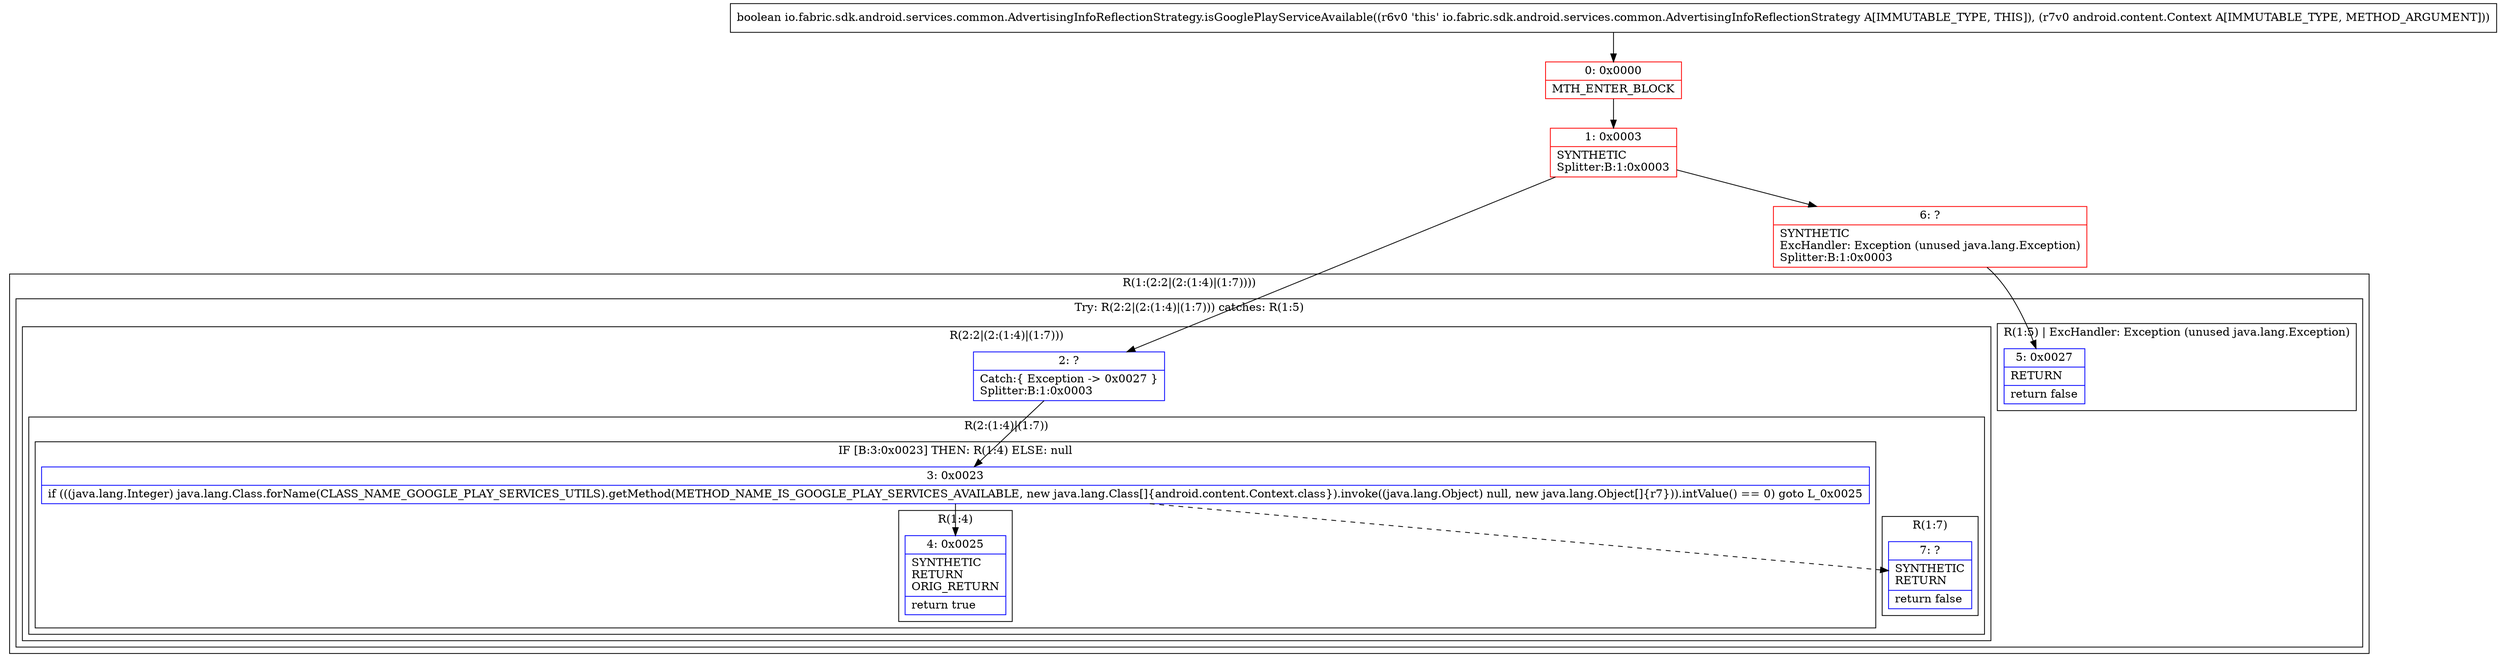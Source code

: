 digraph "CFG forio.fabric.sdk.android.services.common.AdvertisingInfoReflectionStrategy.isGooglePlayServiceAvailable(Landroid\/content\/Context;)Z" {
subgraph cluster_Region_1545839672 {
label = "R(1:(2:2|(2:(1:4)|(1:7))))";
node [shape=record,color=blue];
subgraph cluster_TryCatchRegion_228157297 {
label = "Try: R(2:2|(2:(1:4)|(1:7))) catches: R(1:5)";
node [shape=record,color=blue];
subgraph cluster_Region_848411299 {
label = "R(2:2|(2:(1:4)|(1:7)))";
node [shape=record,color=blue];
Node_2 [shape=record,label="{2\:\ ?|Catch:\{ Exception \-\> 0x0027 \}\lSplitter:B:1:0x0003\l}"];
subgraph cluster_Region_98350871 {
label = "R(2:(1:4)|(1:7))";
node [shape=record,color=blue];
subgraph cluster_IfRegion_1142936048 {
label = "IF [B:3:0x0023] THEN: R(1:4) ELSE: null";
node [shape=record,color=blue];
Node_3 [shape=record,label="{3\:\ 0x0023|if (((java.lang.Integer) java.lang.Class.forName(CLASS_NAME_GOOGLE_PLAY_SERVICES_UTILS).getMethod(METHOD_NAME_IS_GOOGLE_PLAY_SERVICES_AVAILABLE, new java.lang.Class[]\{android.content.Context.class\}).invoke((java.lang.Object) null, new java.lang.Object[]\{r7\})).intValue() == 0) goto L_0x0025\l}"];
subgraph cluster_Region_50037997 {
label = "R(1:4)";
node [shape=record,color=blue];
Node_4 [shape=record,label="{4\:\ 0x0025|SYNTHETIC\lRETURN\lORIG_RETURN\l|return true\l}"];
}
}
subgraph cluster_Region_1031828147 {
label = "R(1:7)";
node [shape=record,color=blue];
Node_7 [shape=record,label="{7\:\ ?|SYNTHETIC\lRETURN\l|return false\l}"];
}
}
}
subgraph cluster_Region_1560546843 {
label = "R(1:5) | ExcHandler: Exception (unused java.lang.Exception)\l";
node [shape=record,color=blue];
Node_5 [shape=record,label="{5\:\ 0x0027|RETURN\l|return false\l}"];
}
}
}
subgraph cluster_Region_1560546843 {
label = "R(1:5) | ExcHandler: Exception (unused java.lang.Exception)\l";
node [shape=record,color=blue];
Node_5 [shape=record,label="{5\:\ 0x0027|RETURN\l|return false\l}"];
}
Node_0 [shape=record,color=red,label="{0\:\ 0x0000|MTH_ENTER_BLOCK\l}"];
Node_1 [shape=record,color=red,label="{1\:\ 0x0003|SYNTHETIC\lSplitter:B:1:0x0003\l}"];
Node_6 [shape=record,color=red,label="{6\:\ ?|SYNTHETIC\lExcHandler: Exception (unused java.lang.Exception)\lSplitter:B:1:0x0003\l}"];
MethodNode[shape=record,label="{boolean io.fabric.sdk.android.services.common.AdvertisingInfoReflectionStrategy.isGooglePlayServiceAvailable((r6v0 'this' io.fabric.sdk.android.services.common.AdvertisingInfoReflectionStrategy A[IMMUTABLE_TYPE, THIS]), (r7v0 android.content.Context A[IMMUTABLE_TYPE, METHOD_ARGUMENT])) }"];
MethodNode -> Node_0;
Node_2 -> Node_3;
Node_3 -> Node_4;
Node_3 -> Node_7[style=dashed];
Node_0 -> Node_1;
Node_1 -> Node_2;
Node_1 -> Node_6;
Node_6 -> Node_5;
}

